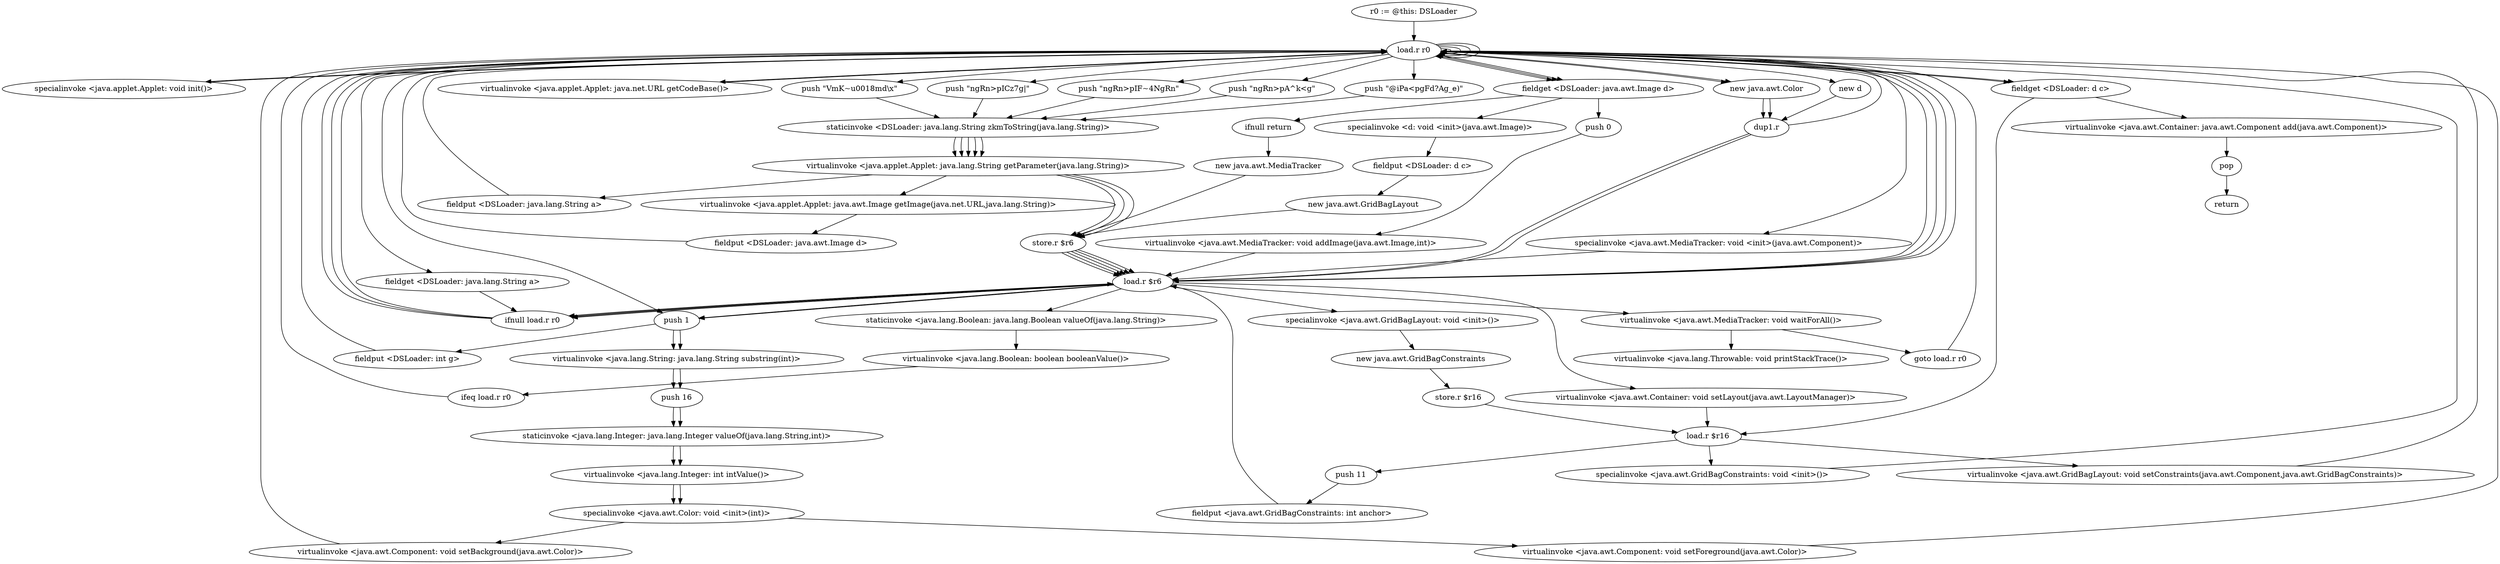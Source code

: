 digraph "" {
    "r0 := @this: DSLoader"
    "load.r r0"
    "r0 := @this: DSLoader"->"load.r r0";
    "specialinvoke <java.applet.Applet: void init()>"
    "load.r r0"->"specialinvoke <java.applet.Applet: void init()>";
    "specialinvoke <java.applet.Applet: void init()>"->"load.r r0";
    "load.r r0"->"load.r r0";
    "push \"ngRn>pICz7g|\""
    "load.r r0"->"push \"ngRn>pICz7g|\"";
    "staticinvoke <DSLoader: java.lang.String zkmToString(java.lang.String)>"
    "push \"ngRn>pICz7g|\""->"staticinvoke <DSLoader: java.lang.String zkmToString(java.lang.String)>";
    "virtualinvoke <java.applet.Applet: java.lang.String getParameter(java.lang.String)>"
    "staticinvoke <DSLoader: java.lang.String zkmToString(java.lang.String)>"->"virtualinvoke <java.applet.Applet: java.lang.String getParameter(java.lang.String)>";
    "fieldput <DSLoader: java.lang.String a>"
    "virtualinvoke <java.applet.Applet: java.lang.String getParameter(java.lang.String)>"->"fieldput <DSLoader: java.lang.String a>";
    "fieldput <DSLoader: java.lang.String a>"->"load.r r0";
    "push \"ngRn>pIF~4NgRn\""
    "load.r r0"->"push \"ngRn>pIF~4NgRn\"";
    "push \"ngRn>pIF~4NgRn\""->"staticinvoke <DSLoader: java.lang.String zkmToString(java.lang.String)>";
    "staticinvoke <DSLoader: java.lang.String zkmToString(java.lang.String)>"->"virtualinvoke <java.applet.Applet: java.lang.String getParameter(java.lang.String)>";
    "store.r $r6"
    "virtualinvoke <java.applet.Applet: java.lang.String getParameter(java.lang.String)>"->"store.r $r6";
    "load.r $r6"
    "store.r $r6"->"load.r $r6";
    "ifnull load.r r0"
    "load.r $r6"->"ifnull load.r r0";
    "ifnull load.r r0"->"load.r $r6";
    "staticinvoke <java.lang.Boolean: java.lang.Boolean valueOf(java.lang.String)>"
    "load.r $r6"->"staticinvoke <java.lang.Boolean: java.lang.Boolean valueOf(java.lang.String)>";
    "virtualinvoke <java.lang.Boolean: boolean booleanValue()>"
    "staticinvoke <java.lang.Boolean: java.lang.Boolean valueOf(java.lang.String)>"->"virtualinvoke <java.lang.Boolean: boolean booleanValue()>";
    "ifeq load.r r0"
    "virtualinvoke <java.lang.Boolean: boolean booleanValue()>"->"ifeq load.r r0";
    "ifeq load.r r0"->"load.r r0";
    "push 1"
    "load.r r0"->"push 1";
    "fieldput <DSLoader: int g>"
    "push 1"->"fieldput <DSLoader: int g>";
    "fieldput <DSLoader: int g>"->"load.r r0";
    "push \"@iPa<pgFd?Ag_e)\""
    "load.r r0"->"push \"@iPa<pgFd?Ag_e)\"";
    "push \"@iPa<pgFd?Ag_e)\""->"staticinvoke <DSLoader: java.lang.String zkmToString(java.lang.String)>";
    "staticinvoke <DSLoader: java.lang.String zkmToString(java.lang.String)>"->"virtualinvoke <java.applet.Applet: java.lang.String getParameter(java.lang.String)>";
    "virtualinvoke <java.applet.Applet: java.lang.String getParameter(java.lang.String)>"->"store.r $r6";
    "store.r $r6"->"load.r $r6";
    "load.r $r6"->"ifnull load.r r0";
    "ifnull load.r r0"->"load.r r0";
    "new java.awt.Color"
    "load.r r0"->"new java.awt.Color";
    "dup1.r"
    "new java.awt.Color"->"dup1.r";
    "dup1.r"->"load.r $r6";
    "load.r $r6"->"push 1";
    "virtualinvoke <java.lang.String: java.lang.String substring(int)>"
    "push 1"->"virtualinvoke <java.lang.String: java.lang.String substring(int)>";
    "push 16"
    "virtualinvoke <java.lang.String: java.lang.String substring(int)>"->"push 16";
    "staticinvoke <java.lang.Integer: java.lang.Integer valueOf(java.lang.String,int)>"
    "push 16"->"staticinvoke <java.lang.Integer: java.lang.Integer valueOf(java.lang.String,int)>";
    "virtualinvoke <java.lang.Integer: int intValue()>"
    "staticinvoke <java.lang.Integer: java.lang.Integer valueOf(java.lang.String,int)>"->"virtualinvoke <java.lang.Integer: int intValue()>";
    "specialinvoke <java.awt.Color: void <init>(int)>"
    "virtualinvoke <java.lang.Integer: int intValue()>"->"specialinvoke <java.awt.Color: void <init>(int)>";
    "virtualinvoke <java.awt.Component: void setBackground(java.awt.Color)>"
    "specialinvoke <java.awt.Color: void <init>(int)>"->"virtualinvoke <java.awt.Component: void setBackground(java.awt.Color)>";
    "virtualinvoke <java.awt.Component: void setBackground(java.awt.Color)>"->"load.r r0";
    "push \"VmK~\u0018md\\x\""
    "load.r r0"->"push \"VmK~\u0018md\\x\"";
    "push \"VmK~\u0018md\\x\""->"staticinvoke <DSLoader: java.lang.String zkmToString(java.lang.String)>";
    "staticinvoke <DSLoader: java.lang.String zkmToString(java.lang.String)>"->"virtualinvoke <java.applet.Applet: java.lang.String getParameter(java.lang.String)>";
    "virtualinvoke <java.applet.Applet: java.lang.String getParameter(java.lang.String)>"->"store.r $r6";
    "store.r $r6"->"load.r $r6";
    "load.r $r6"->"ifnull load.r r0";
    "ifnull load.r r0"->"load.r r0";
    "load.r r0"->"new java.awt.Color";
    "new java.awt.Color"->"dup1.r";
    "dup1.r"->"load.r $r6";
    "load.r $r6"->"push 1";
    "push 1"->"virtualinvoke <java.lang.String: java.lang.String substring(int)>";
    "virtualinvoke <java.lang.String: java.lang.String substring(int)>"->"push 16";
    "push 16"->"staticinvoke <java.lang.Integer: java.lang.Integer valueOf(java.lang.String,int)>";
    "staticinvoke <java.lang.Integer: java.lang.Integer valueOf(java.lang.String,int)>"->"virtualinvoke <java.lang.Integer: int intValue()>";
    "virtualinvoke <java.lang.Integer: int intValue()>"->"specialinvoke <java.awt.Color: void <init>(int)>";
    "virtualinvoke <java.awt.Component: void setForeground(java.awt.Color)>"
    "specialinvoke <java.awt.Color: void <init>(int)>"->"virtualinvoke <java.awt.Component: void setForeground(java.awt.Color)>";
    "virtualinvoke <java.awt.Component: void setForeground(java.awt.Color)>"->"load.r r0";
    "fieldget <DSLoader: java.lang.String a>"
    "load.r r0"->"fieldget <DSLoader: java.lang.String a>";
    "fieldget <DSLoader: java.lang.String a>"->"ifnull load.r r0";
    "ifnull load.r r0"->"load.r r0";
    "load.r r0"->"load.r r0";
    "load.r r0"->"load.r r0";
    "virtualinvoke <java.applet.Applet: java.net.URL getCodeBase()>"
    "load.r r0"->"virtualinvoke <java.applet.Applet: java.net.URL getCodeBase()>";
    "virtualinvoke <java.applet.Applet: java.net.URL getCodeBase()>"->"load.r r0";
    "push \"ngRn>pA^k<g\""
    "load.r r0"->"push \"ngRn>pA^k<g\"";
    "push \"ngRn>pA^k<g\""->"staticinvoke <DSLoader: java.lang.String zkmToString(java.lang.String)>";
    "staticinvoke <DSLoader: java.lang.String zkmToString(java.lang.String)>"->"virtualinvoke <java.applet.Applet: java.lang.String getParameter(java.lang.String)>";
    "virtualinvoke <java.applet.Applet: java.awt.Image getImage(java.net.URL,java.lang.String)>"
    "virtualinvoke <java.applet.Applet: java.lang.String getParameter(java.lang.String)>"->"virtualinvoke <java.applet.Applet: java.awt.Image getImage(java.net.URL,java.lang.String)>";
    "fieldput <DSLoader: java.awt.Image d>"
    "virtualinvoke <java.applet.Applet: java.awt.Image getImage(java.net.URL,java.lang.String)>"->"fieldput <DSLoader: java.awt.Image d>";
    "fieldput <DSLoader: java.awt.Image d>"->"load.r r0";
    "fieldget <DSLoader: java.awt.Image d>"
    "load.r r0"->"fieldget <DSLoader: java.awt.Image d>";
    "ifnull return"
    "fieldget <DSLoader: java.awt.Image d>"->"ifnull return";
    "new java.awt.MediaTracker"
    "ifnull return"->"new java.awt.MediaTracker";
    "new java.awt.MediaTracker"->"store.r $r6";
    "store.r $r6"->"load.r $r6";
    "load.r $r6"->"load.r r0";
    "specialinvoke <java.awt.MediaTracker: void <init>(java.awt.Component)>"
    "load.r r0"->"specialinvoke <java.awt.MediaTracker: void <init>(java.awt.Component)>";
    "specialinvoke <java.awt.MediaTracker: void <init>(java.awt.Component)>"->"load.r $r6";
    "load.r $r6"->"load.r r0";
    "load.r r0"->"fieldget <DSLoader: java.awt.Image d>";
    "push 0"
    "fieldget <DSLoader: java.awt.Image d>"->"push 0";
    "virtualinvoke <java.awt.MediaTracker: void addImage(java.awt.Image,int)>"
    "push 0"->"virtualinvoke <java.awt.MediaTracker: void addImage(java.awt.Image,int)>";
    "virtualinvoke <java.awt.MediaTracker: void addImage(java.awt.Image,int)>"->"load.r $r6";
    "virtualinvoke <java.awt.MediaTracker: void waitForAll()>"
    "load.r $r6"->"virtualinvoke <java.awt.MediaTracker: void waitForAll()>";
    "goto load.r r0"
    "virtualinvoke <java.awt.MediaTracker: void waitForAll()>"->"goto load.r r0";
    "goto load.r r0"->"load.r r0";
    "new d"
    "load.r r0"->"new d";
    "new d"->"dup1.r";
    "dup1.r"->"load.r r0";
    "load.r r0"->"fieldget <DSLoader: java.awt.Image d>";
    "specialinvoke <d: void <init>(java.awt.Image)>"
    "fieldget <DSLoader: java.awt.Image d>"->"specialinvoke <d: void <init>(java.awt.Image)>";
    "fieldput <DSLoader: d c>"
    "specialinvoke <d: void <init>(java.awt.Image)>"->"fieldput <DSLoader: d c>";
    "new java.awt.GridBagLayout"
    "fieldput <DSLoader: d c>"->"new java.awt.GridBagLayout";
    "new java.awt.GridBagLayout"->"store.r $r6";
    "store.r $r6"->"load.r $r6";
    "specialinvoke <java.awt.GridBagLayout: void <init>()>"
    "load.r $r6"->"specialinvoke <java.awt.GridBagLayout: void <init>()>";
    "new java.awt.GridBagConstraints"
    "specialinvoke <java.awt.GridBagLayout: void <init>()>"->"new java.awt.GridBagConstraints";
    "store.r $r16"
    "new java.awt.GridBagConstraints"->"store.r $r16";
    "load.r $r16"
    "store.r $r16"->"load.r $r16";
    "specialinvoke <java.awt.GridBagConstraints: void <init>()>"
    "load.r $r16"->"specialinvoke <java.awt.GridBagConstraints: void <init>()>";
    "specialinvoke <java.awt.GridBagConstraints: void <init>()>"->"load.r r0";
    "load.r r0"->"load.r $r6";
    "virtualinvoke <java.awt.Container: void setLayout(java.awt.LayoutManager)>"
    "load.r $r6"->"virtualinvoke <java.awt.Container: void setLayout(java.awt.LayoutManager)>";
    "virtualinvoke <java.awt.Container: void setLayout(java.awt.LayoutManager)>"->"load.r $r16";
    "push 11"
    "load.r $r16"->"push 11";
    "fieldput <java.awt.GridBagConstraints: int anchor>"
    "push 11"->"fieldput <java.awt.GridBagConstraints: int anchor>";
    "fieldput <java.awt.GridBagConstraints: int anchor>"->"load.r $r6";
    "load.r $r6"->"load.r r0";
    "fieldget <DSLoader: d c>"
    "load.r r0"->"fieldget <DSLoader: d c>";
    "fieldget <DSLoader: d c>"->"load.r $r16";
    "virtualinvoke <java.awt.GridBagLayout: void setConstraints(java.awt.Component,java.awt.GridBagConstraints)>"
    "load.r $r16"->"virtualinvoke <java.awt.GridBagLayout: void setConstraints(java.awt.Component,java.awt.GridBagConstraints)>";
    "virtualinvoke <java.awt.GridBagLayout: void setConstraints(java.awt.Component,java.awt.GridBagConstraints)>"->"load.r r0";
    "load.r r0"->"load.r r0";
    "load.r r0"->"fieldget <DSLoader: d c>";
    "virtualinvoke <java.awt.Container: java.awt.Component add(java.awt.Component)>"
    "fieldget <DSLoader: d c>"->"virtualinvoke <java.awt.Container: java.awt.Component add(java.awt.Component)>";
    "pop"
    "virtualinvoke <java.awt.Container: java.awt.Component add(java.awt.Component)>"->"pop";
    "return"
    "pop"->"return";
    "virtualinvoke <java.lang.Throwable: void printStackTrace()>"
    "virtualinvoke <java.awt.MediaTracker: void waitForAll()>"->"virtualinvoke <java.lang.Throwable: void printStackTrace()>";
}
